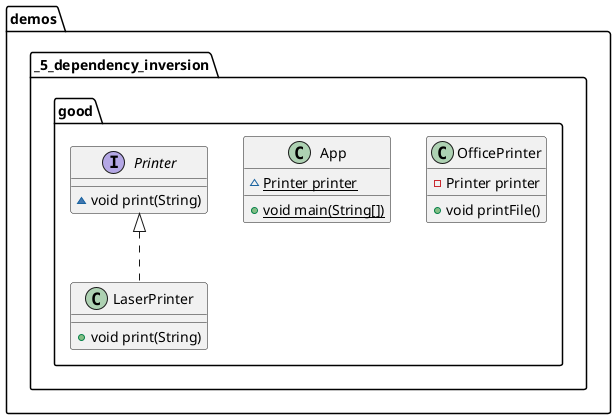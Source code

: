 @startuml
class demos._5_dependency_inversion.good.OfficePrinter {
- Printer printer
+ void printFile()
}
class demos._5_dependency_inversion.good.App {
~ {static} Printer printer
+ {static} void main(String[])
}
class demos._5_dependency_inversion.good.LaserPrinter {
+ void print(String)
}
interface demos._5_dependency_inversion.good.Printer {
~ void print(String)
}


demos._5_dependency_inversion.good.Printer <|.. demos._5_dependency_inversion.good.LaserPrinter
@enduml